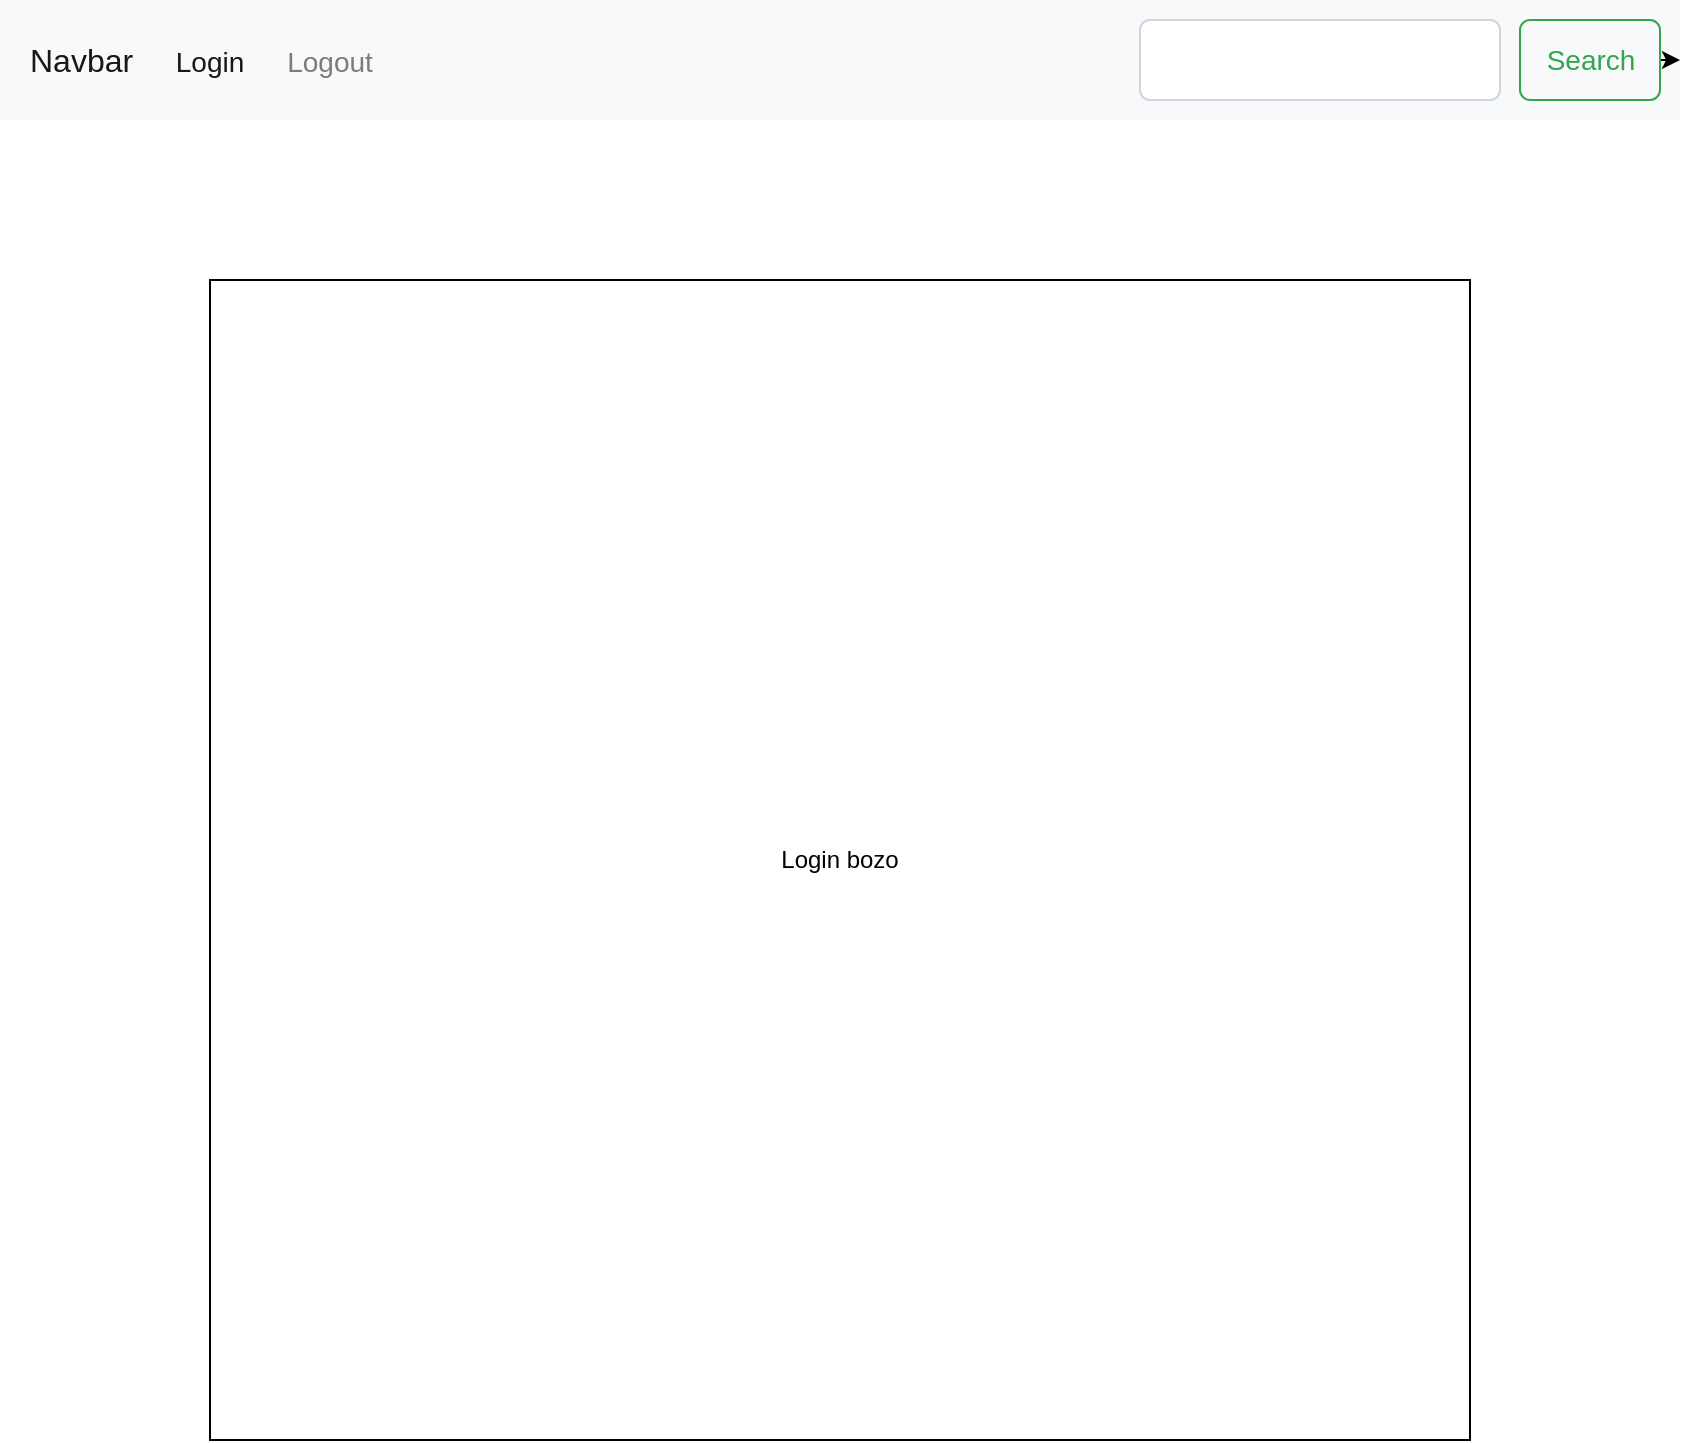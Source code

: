 <mxfile>
    <diagram id="9Nr1WOsyAE7dWFaMV573" name="Logged-Out Homepage">
        <mxGraphModel dx="500" dy="589" grid="1" gridSize="10" guides="1" tooltips="1" connect="1" arrows="1" fold="1" page="1" pageScale="1" pageWidth="850" pageHeight="1100" math="0" shadow="0">
            <root>
                <mxCell id="0"/>
                <mxCell id="1" parent="0"/>
                <mxCell id="21" style="edgeStyle=none;html=1;" parent="1" source="12" edge="1">
                    <mxGeometry relative="1" as="geometry">
                        <mxPoint x="800" y="30" as="targetPoint"/>
                    </mxGeometry>
                </mxCell>
                <mxCell id="12" value="Navbar" style="html=1;shadow=0;dashed=0;fillColor=#F8F9FA;strokeColor=none;fontSize=16;fontColor=#181819;align=left;spacing=15;" parent="1" vertex="1">
                    <mxGeometry width="840" height="60" as="geometry"/>
                </mxCell>
                <mxCell id="20" style="edgeStyle=none;html=1;" parent="12" source="18" target="12" edge="1">
                    <mxGeometry relative="1" as="geometry"/>
                </mxCell>
                <mxCell id="13" value="Login" style="fillColor=none;strokeColor=none;fontSize=14;fontColor=#181819;align=center;" parent="12" vertex="1">
                    <mxGeometry width="70" height="40" relative="1" as="geometry">
                        <mxPoint x="70" y="10" as="offset"/>
                    </mxGeometry>
                </mxCell>
                <mxCell id="14" value="Logout" style="fillColor=none;strokeColor=none;fontSize=14;fontColor=#7C7C7D;align=center;" parent="12" vertex="1">
                    <mxGeometry width="50" height="40" relative="1" as="geometry">
                        <mxPoint x="140" y="10" as="offset"/>
                    </mxGeometry>
                </mxCell>
                <mxCell id="18" value="Search" style="html=1;shadow=0;dashed=0;shape=mxgraph.bootstrap.rrect;rSize=5;fontSize=14;fontColor=#33A64C;strokeColor=#33A64C;fillColor=none;" parent="12" vertex="1">
                    <mxGeometry x="1" width="70" height="40" relative="1" as="geometry">
                        <mxPoint x="-80" y="10" as="offset"/>
                    </mxGeometry>
                </mxCell>
                <mxCell id="19" value="" style="html=1;shadow=0;dashed=0;shape=mxgraph.bootstrap.rrect;rSize=5;fontSize=14;fontColor=#6C767D;strokeColor=#CED4DA;fillColor=#ffffff;align=left;spacing=10;" parent="12" vertex="1">
                    <mxGeometry x="1" width="180" height="40" relative="1" as="geometry">
                        <mxPoint x="-270" y="10" as="offset"/>
                    </mxGeometry>
                </mxCell>
                <mxCell id="JJ9koOHi0fQEEW5wgMde-21" value="Login bozo" style="rounded=0;whiteSpace=wrap;html=1;" parent="1" vertex="1">
                    <mxGeometry x="105" y="140" width="630" height="580" as="geometry"/>
                </mxCell>
            </root>
        </mxGraphModel>
    </diagram>
    <diagram name="Budget Homepage" id="a4s7Nc49Zq2Wk8KQI3DP">
        <mxGraphModel dx="714" dy="841" grid="1" gridSize="10" guides="1" tooltips="1" connect="1" arrows="1" fold="1" page="1" pageScale="1" pageWidth="850" pageHeight="1100" math="0" shadow="0">
            <root>
                <mxCell id="89ZOazY9bAGmwbhoig4d-0"/>
                <mxCell id="89ZOazY9bAGmwbhoig4d-1" parent="89ZOazY9bAGmwbhoig4d-0"/>
                <mxCell id="89ZOazY9bAGmwbhoig4d-2" style="edgeStyle=none;html=1;" parent="89ZOazY9bAGmwbhoig4d-1" source="89ZOazY9bAGmwbhoig4d-3" edge="1">
                    <mxGeometry relative="1" as="geometry">
                        <mxPoint x="800" y="30" as="targetPoint"/>
                    </mxGeometry>
                </mxCell>
                <mxCell id="89ZOazY9bAGmwbhoig4d-3" value="Navbar" style="html=1;shadow=0;dashed=0;fillColor=#F8F9FA;strokeColor=none;fontSize=16;fontColor=#181819;align=left;spacing=15;" parent="89ZOazY9bAGmwbhoig4d-1" vertex="1">
                    <mxGeometry width="840" height="60" as="geometry"/>
                </mxCell>
                <mxCell id="89ZOazY9bAGmwbhoig4d-4" style="edgeStyle=none;html=1;" parent="89ZOazY9bAGmwbhoig4d-3" source="89ZOazY9bAGmwbhoig4d-7" target="89ZOazY9bAGmwbhoig4d-3" edge="1">
                    <mxGeometry relative="1" as="geometry"/>
                </mxCell>
                <mxCell id="89ZOazY9bAGmwbhoig4d-5" value="Login" style="fillColor=none;strokeColor=none;fontSize=14;fontColor=#181819;align=center;" parent="89ZOazY9bAGmwbhoig4d-3" vertex="1">
                    <mxGeometry width="70" height="40" relative="1" as="geometry">
                        <mxPoint x="70" y="10" as="offset"/>
                    </mxGeometry>
                </mxCell>
                <mxCell id="89ZOazY9bAGmwbhoig4d-6" value="Logout" style="fillColor=none;strokeColor=none;fontSize=14;fontColor=#7C7C7D;align=center;" parent="89ZOazY9bAGmwbhoig4d-3" vertex="1">
                    <mxGeometry width="50" height="40" relative="1" as="geometry">
                        <mxPoint x="140" y="10" as="offset"/>
                    </mxGeometry>
                </mxCell>
                <mxCell id="89ZOazY9bAGmwbhoig4d-7" value="Search" style="html=1;shadow=0;dashed=0;shape=mxgraph.bootstrap.rrect;rSize=5;fontSize=14;fontColor=#33A64C;strokeColor=#33A64C;fillColor=none;" parent="89ZOazY9bAGmwbhoig4d-3" vertex="1">
                    <mxGeometry x="1" width="70" height="40" relative="1" as="geometry">
                        <mxPoint x="-80" y="10" as="offset"/>
                    </mxGeometry>
                </mxCell>
                <mxCell id="89ZOazY9bAGmwbhoig4d-8" value="Search" style="html=1;shadow=0;dashed=0;shape=mxgraph.bootstrap.rrect;rSize=5;fontSize=14;fontColor=#6C767D;strokeColor=#CED4DA;fillColor=#ffffff;align=left;spacing=10;" parent="89ZOazY9bAGmwbhoig4d-3" vertex="1">
                    <mxGeometry x="1" width="180" height="40" relative="1" as="geometry">
                        <mxPoint x="-270" y="10" as="offset"/>
                    </mxGeometry>
                </mxCell>
                <mxCell id="jkTqQm4V_eI5EE-yXoNt-0" style="edgeStyle=none;html=1;" parent="89ZOazY9bAGmwbhoig4d-1" source="-AhP5hTAjmHK2pPac-Qt-0" edge="1">
                    <mxGeometry relative="1" as="geometry">
                        <mxPoint x="420" y="100" as="targetPoint"/>
                    </mxGeometry>
                </mxCell>
                <mxCell id="-AhP5hTAjmHK2pPac-Qt-0" value="Budget !!!" style="shape=table;startSize=30;container=1;collapsible=0;childLayout=tableLayout;fontStyle=1;align=center;pointerEvents=1;" parent="89ZOazY9bAGmwbhoig4d-1" vertex="1">
                    <mxGeometry x="57.5" y="120" width="722.5" height="640" as="geometry"/>
                </mxCell>
                <mxCell id="-AhP5hTAjmHK2pPac-Qt-1" value="" style="shape=partialRectangle;html=1;whiteSpace=wrap;collapsible=0;dropTarget=0;pointerEvents=0;fillColor=none;top=0;left=0;bottom=0;right=0;points=[[0,0.5],[1,0.5]];portConstraint=eastwest;" parent="-AhP5hTAjmHK2pPac-Qt-0" vertex="1">
                    <mxGeometry y="30" width="722.5" height="203" as="geometry"/>
                </mxCell>
                <mxCell id="-AhP5hTAjmHK2pPac-Qt-2" value="Starting Budget" style="shape=partialRectangle;html=1;whiteSpace=wrap;connectable=0;fillColor=none;top=0;left=0;bottom=0;right=0;overflow=hidden;pointerEvents=1;" parent="-AhP5hTAjmHK2pPac-Qt-1" vertex="1">
                    <mxGeometry width="238" height="203" as="geometry">
                        <mxRectangle width="238" height="203" as="alternateBounds"/>
                    </mxGeometry>
                </mxCell>
                <mxCell id="-AhP5hTAjmHK2pPac-Qt-3" value="" style="shape=partialRectangle;html=1;whiteSpace=wrap;connectable=0;fillColor=none;top=0;left=0;bottom=0;right=0;overflow=hidden;pointerEvents=1;" parent="-AhP5hTAjmHK2pPac-Qt-1" vertex="1">
                    <mxGeometry x="238" width="241" height="203" as="geometry">
                        <mxRectangle width="241" height="203" as="alternateBounds"/>
                    </mxGeometry>
                </mxCell>
                <mxCell id="-AhP5hTAjmHK2pPac-Qt-4" value="200" style="shape=partialRectangle;html=1;whiteSpace=wrap;connectable=0;fillColor=none;top=0;left=0;bottom=0;right=0;overflow=hidden;pointerEvents=1;" parent="-AhP5hTAjmHK2pPac-Qt-1" vertex="1">
                    <mxGeometry x="479" width="244" height="203" as="geometry">
                        <mxRectangle width="244" height="203" as="alternateBounds"/>
                    </mxGeometry>
                </mxCell>
                <mxCell id="-AhP5hTAjmHK2pPac-Qt-5" value="" style="shape=partialRectangle;html=1;whiteSpace=wrap;collapsible=0;dropTarget=0;pointerEvents=0;fillColor=none;top=0;left=0;bottom=0;right=0;points=[[0,0.5],[1,0.5]];portConstraint=eastwest;" parent="-AhP5hTAjmHK2pPac-Qt-0" vertex="1">
                    <mxGeometry y="233" width="722.5" height="204" as="geometry"/>
                </mxCell>
                <mxCell id="-AhP5hTAjmHK2pPac-Qt-6" value="Gas" style="shape=partialRectangle;html=1;whiteSpace=wrap;connectable=0;fillColor=none;top=0;left=0;bottom=0;right=0;overflow=hidden;pointerEvents=1;" parent="-AhP5hTAjmHK2pPac-Qt-5" vertex="1">
                    <mxGeometry width="238" height="204" as="geometry">
                        <mxRectangle width="238" height="204" as="alternateBounds"/>
                    </mxGeometry>
                </mxCell>
                <mxCell id="-AhP5hTAjmHK2pPac-Qt-7" value="-50" style="shape=partialRectangle;html=1;whiteSpace=wrap;connectable=0;fillColor=none;top=0;left=0;bottom=0;right=0;overflow=hidden;pointerEvents=1;" parent="-AhP5hTAjmHK2pPac-Qt-5" vertex="1">
                    <mxGeometry x="238" width="241" height="204" as="geometry">
                        <mxRectangle width="241" height="204" as="alternateBounds"/>
                    </mxGeometry>
                </mxCell>
                <mxCell id="-AhP5hTAjmHK2pPac-Qt-8" value="150" style="shape=partialRectangle;html=1;whiteSpace=wrap;connectable=0;fillColor=none;top=0;left=0;bottom=0;right=0;overflow=hidden;pointerEvents=1;" parent="-AhP5hTAjmHK2pPac-Qt-5" vertex="1">
                    <mxGeometry x="479" width="244" height="204" as="geometry">
                        <mxRectangle width="244" height="204" as="alternateBounds"/>
                    </mxGeometry>
                </mxCell>
                <mxCell id="-AhP5hTAjmHK2pPac-Qt-9" value="" style="shape=partialRectangle;html=1;whiteSpace=wrap;collapsible=0;dropTarget=0;pointerEvents=0;fillColor=none;top=0;left=0;bottom=0;right=0;points=[[0,0.5],[1,0.5]];portConstraint=eastwest;" parent="-AhP5hTAjmHK2pPac-Qt-0" vertex="1">
                    <mxGeometry y="437" width="722.5" height="203" as="geometry"/>
                </mxCell>
                <mxCell id="-AhP5hTAjmHK2pPac-Qt-10" value="Pet Food" style="shape=partialRectangle;html=1;whiteSpace=wrap;connectable=0;fillColor=none;top=0;left=0;bottom=0;right=0;overflow=hidden;pointerEvents=1;" parent="-AhP5hTAjmHK2pPac-Qt-9" vertex="1">
                    <mxGeometry width="238" height="203" as="geometry">
                        <mxRectangle width="238" height="203" as="alternateBounds"/>
                    </mxGeometry>
                </mxCell>
                <mxCell id="-AhP5hTAjmHK2pPac-Qt-11" value="-20" style="shape=partialRectangle;html=1;whiteSpace=wrap;connectable=0;fillColor=none;top=0;left=0;bottom=0;right=0;overflow=hidden;pointerEvents=1;" parent="-AhP5hTAjmHK2pPac-Qt-9" vertex="1">
                    <mxGeometry x="238" width="241" height="203" as="geometry">
                        <mxRectangle width="241" height="203" as="alternateBounds"/>
                    </mxGeometry>
                </mxCell>
                <mxCell id="-AhP5hTAjmHK2pPac-Qt-12" value="130" style="shape=partialRectangle;html=1;whiteSpace=wrap;connectable=0;fillColor=none;top=0;left=0;bottom=0;right=0;overflow=hidden;pointerEvents=1;" parent="-AhP5hTAjmHK2pPac-Qt-9" vertex="1">
                    <mxGeometry x="479" width="244" height="203" as="geometry">
                        <mxRectangle width="244" height="203" as="alternateBounds"/>
                    </mxGeometry>
                </mxCell>
                <mxCell id="BfDdoHYRB-jo2MUAD5-v-0" value="Save" style="html=1;shadow=0;dashed=0;shape=mxgraph.bootstrap.rrect;rSize=5;strokeColor=none;strokeWidth=1;fillColor=#33A64C;fontColor=#FFFFFF;whiteSpace=wrap;align=center;verticalAlign=middle;spacingLeft=0;fontStyle=0;fontSize=16;spacing=5;" parent="89ZOazY9bAGmwbhoig4d-1" vertex="1">
                    <mxGeometry x="720" y="1020" width="90" height="40" as="geometry"/>
                </mxCell>
                <mxCell id="wwTxatY2HgLQ478jwHvB-0" value="True Expenses" style="whiteSpace=wrap;html=1;" parent="89ZOazY9bAGmwbhoig4d-1" vertex="1">
                    <mxGeometry x="57.5" y="330" width="722.5" height="60" as="geometry"/>
                </mxCell>
                <mxCell id="wwTxatY2HgLQ478jwHvB-1" value="Add" style="rounded=1;whiteSpace=wrap;html=1;arcSize=50;strokeColor=none;strokeWidth=1;fillColor=#33A64C;fontColor=#FFFFFF;whiteSpace=wrap;align=left;verticalAlign=middle;spacingLeft=0;fontStyle=1;fontSize=14;spacing=10;" parent="89ZOazY9bAGmwbhoig4d-1" vertex="1">
                    <mxGeometry x="680" y="350" width="75" height="20" as="geometry"/>
                </mxCell>
                <mxCell id="jSRHcXFOjZzOJPdZ5TdO-0" value="-70" style="whiteSpace=wrap;html=1;" parent="89ZOazY9bAGmwbhoig4d-1" vertex="1">
                    <mxGeometry x="90" y="340" width="90" height="40" as="geometry"/>
                </mxCell>
                <mxCell id="93LHGxQFSJjk-xwuRI_b-0" value="X" style="html=1;shadow=0;dashed=0;shape=mxgraph.bootstrap.rrect;rSize=5;strokeColor=#DB2843;strokeWidth=1;fillColor=none;fontColor=#DB2843;whiteSpace=wrap;align=center;verticalAlign=middle;spacingLeft=0;fontStyle=0;fontSize=16;spacing=5;" parent="89ZOazY9bAGmwbhoig4d-1" vertex="1">
                    <mxGeometry x="70" y="400" width="30" height="30" as="geometry"/>
                </mxCell>
                <mxCell id="93LHGxQFSJjk-xwuRI_b-1" value="X" style="html=1;shadow=0;dashed=0;shape=mxgraph.bootstrap.rrect;rSize=5;strokeColor=#DB2843;strokeWidth=1;fillColor=none;fontColor=#DB2843;whiteSpace=wrap;align=center;verticalAlign=middle;spacingLeft=0;fontStyle=0;fontSize=16;spacing=5;" parent="89ZOazY9bAGmwbhoig4d-1" vertex="1">
                    <mxGeometry x="70" y="570" width="30" height="30" as="geometry"/>
                </mxCell>
            </root>
        </mxGraphModel>
    </diagram>
    <diagram name="Add-Category Page" id="iQaLVl62NVGdyXPn71Wx">
        <mxGraphModel dx="500" dy="589" grid="1" gridSize="10" guides="1" tooltips="1" connect="1" arrows="1" fold="1" page="1" pageScale="1" pageWidth="850" pageHeight="1100" math="0" shadow="0">
            <root>
                <mxCell id="_Vbtd3cwvhaxqUoDZ7V3-0"/>
                <mxCell id="_Vbtd3cwvhaxqUoDZ7V3-1" parent="_Vbtd3cwvhaxqUoDZ7V3-0"/>
                <mxCell id="_Vbtd3cwvhaxqUoDZ7V3-2" style="edgeStyle=none;html=1;" parent="_Vbtd3cwvhaxqUoDZ7V3-1" source="_Vbtd3cwvhaxqUoDZ7V3-3" edge="1">
                    <mxGeometry relative="1" as="geometry">
                        <mxPoint x="800" y="30" as="targetPoint"/>
                    </mxGeometry>
                </mxCell>
                <mxCell id="_Vbtd3cwvhaxqUoDZ7V3-3" value="Navbar" style="html=1;shadow=0;dashed=0;fillColor=#F8F9FA;strokeColor=none;fontSize=16;fontColor=#181819;align=left;spacing=15;" parent="_Vbtd3cwvhaxqUoDZ7V3-1" vertex="1">
                    <mxGeometry width="840" height="60" as="geometry"/>
                </mxCell>
                <mxCell id="_Vbtd3cwvhaxqUoDZ7V3-4" style="edgeStyle=none;html=1;" parent="_Vbtd3cwvhaxqUoDZ7V3-3" source="_Vbtd3cwvhaxqUoDZ7V3-7" target="_Vbtd3cwvhaxqUoDZ7V3-3" edge="1">
                    <mxGeometry relative="1" as="geometry"/>
                </mxCell>
                <mxCell id="_Vbtd3cwvhaxqUoDZ7V3-5" value="Login" style="fillColor=none;strokeColor=none;fontSize=14;fontColor=#181819;align=center;" parent="_Vbtd3cwvhaxqUoDZ7V3-3" vertex="1">
                    <mxGeometry width="70" height="40" relative="1" as="geometry">
                        <mxPoint x="70" y="10" as="offset"/>
                    </mxGeometry>
                </mxCell>
                <mxCell id="_Vbtd3cwvhaxqUoDZ7V3-6" value="Logout" style="fillColor=none;strokeColor=none;fontSize=14;fontColor=#7C7C7D;align=center;" parent="_Vbtd3cwvhaxqUoDZ7V3-3" vertex="1">
                    <mxGeometry width="50" height="40" relative="1" as="geometry">
                        <mxPoint x="140" y="10" as="offset"/>
                    </mxGeometry>
                </mxCell>
                <mxCell id="_Vbtd3cwvhaxqUoDZ7V3-7" value="Search" style="html=1;shadow=0;dashed=0;shape=mxgraph.bootstrap.rrect;rSize=5;fontSize=14;fontColor=#33A64C;strokeColor=#33A64C;fillColor=none;" parent="_Vbtd3cwvhaxqUoDZ7V3-3" vertex="1">
                    <mxGeometry x="1" width="70" height="40" relative="1" as="geometry">
                        <mxPoint x="-80" y="10" as="offset"/>
                    </mxGeometry>
                </mxCell>
                <mxCell id="_Vbtd3cwvhaxqUoDZ7V3-8" value="Search" style="html=1;shadow=0;dashed=0;shape=mxgraph.bootstrap.rrect;rSize=5;fontSize=14;fontColor=#6C767D;strokeColor=#CED4DA;fillColor=#ffffff;align=left;spacing=10;" parent="_Vbtd3cwvhaxqUoDZ7V3-3" vertex="1">
                    <mxGeometry x="1" width="180" height="40" relative="1" as="geometry">
                        <mxPoint x="-270" y="10" as="offset"/>
                    </mxGeometry>
                </mxCell>
                <mxCell id="_Vbtd3cwvhaxqUoDZ7V3-9" value="" style="rounded=0;whiteSpace=wrap;html=1;" parent="_Vbtd3cwvhaxqUoDZ7V3-1" vertex="1">
                    <mxGeometry x="140" y="130" width="550" height="240" as="geometry"/>
                </mxCell>
                <mxCell id="_Vbtd3cwvhaxqUoDZ7V3-10" value="Add a Category" style="rounded=1;whiteSpace=wrap;html=1;" parent="_Vbtd3cwvhaxqUoDZ7V3-1" vertex="1">
                    <mxGeometry x="230" y="170" width="370" height="30" as="geometry"/>
                </mxCell>
                <mxCell id="QdwGsg-9BUTDW0nEh4VQ-0" value="Category Name" style="whiteSpace=wrap;html=1;" parent="_Vbtd3cwvhaxqUoDZ7V3-1" vertex="1">
                    <mxGeometry x="230" y="230" width="370" height="60" as="geometry"/>
                </mxCell>
                <mxCell id="61gkaloDoaGp4TEo1mmR-0" value="Save" style="html=1;shadow=0;dashed=0;shape=mxgraph.bootstrap.rrect;rSize=5;strokeColor=none;strokeWidth=1;fillColor=#33A64C;fontColor=#FFFFFF;whiteSpace=wrap;align=center;verticalAlign=middle;spacingLeft=0;fontStyle=0;fontSize=16;spacing=5;" parent="_Vbtd3cwvhaxqUoDZ7V3-1" vertex="1">
                    <mxGeometry x="375" y="310" width="90" height="40" as="geometry"/>
                </mxCell>
            </root>
        </mxGraphModel>
    </diagram>
</mxfile>
